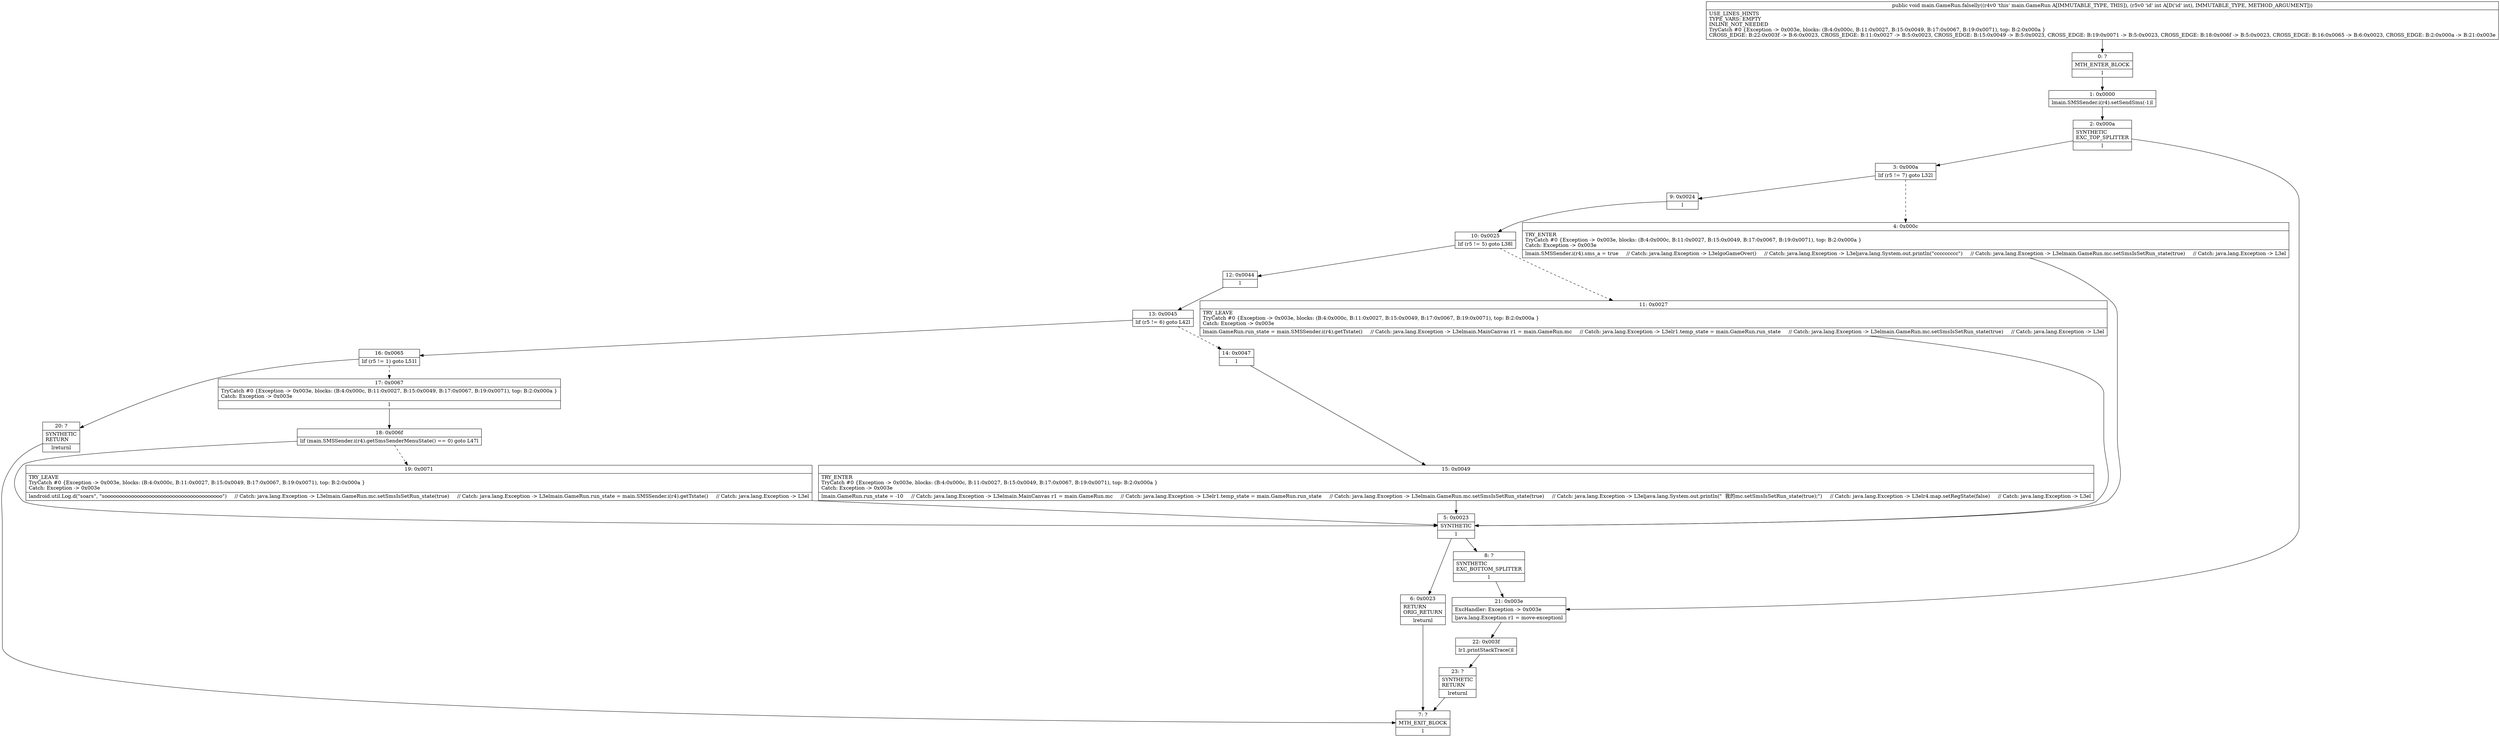 digraph "CFG formain.GameRun.falselly(I)V" {
Node_0 [shape=record,label="{0\:\ ?|MTH_ENTER_BLOCK\l|l}"];
Node_1 [shape=record,label="{1\:\ 0x0000|lmain.SMSSender.i(r4).setSendSms(\-1)l}"];
Node_2 [shape=record,label="{2\:\ 0x000a|SYNTHETIC\lEXC_TOP_SPLITTER\l|l}"];
Node_3 [shape=record,label="{3\:\ 0x000a|lif (r5 != 7) goto L32l}"];
Node_4 [shape=record,label="{4\:\ 0x000c|TRY_ENTER\lTryCatch #0 \{Exception \-\> 0x003e, blocks: (B:4:0x000c, B:11:0x0027, B:15:0x0049, B:17:0x0067, B:19:0x0071), top: B:2:0x000a \}\lCatch: Exception \-\> 0x003e\l|lmain.SMSSender.i(r4).sms_a = true     \/\/ Catch: java.lang.Exception \-\> L3elgoGameOver()     \/\/ Catch: java.lang.Exception \-\> L3eljava.lang.System.out.println(\"ccccccccc\")     \/\/ Catch: java.lang.Exception \-\> L3elmain.GameRun.mc.setSmsIsSetRun_state(true)     \/\/ Catch: java.lang.Exception \-\> L3el}"];
Node_5 [shape=record,label="{5\:\ 0x0023|SYNTHETIC\l|l}"];
Node_6 [shape=record,label="{6\:\ 0x0023|RETURN\lORIG_RETURN\l|lreturnl}"];
Node_7 [shape=record,label="{7\:\ ?|MTH_EXIT_BLOCK\l|l}"];
Node_8 [shape=record,label="{8\:\ ?|SYNTHETIC\lEXC_BOTTOM_SPLITTER\l|l}"];
Node_9 [shape=record,label="{9\:\ 0x0024|l}"];
Node_10 [shape=record,label="{10\:\ 0x0025|lif (r5 != 5) goto L38l}"];
Node_11 [shape=record,label="{11\:\ 0x0027|TRY_LEAVE\lTryCatch #0 \{Exception \-\> 0x003e, blocks: (B:4:0x000c, B:11:0x0027, B:15:0x0049, B:17:0x0067, B:19:0x0071), top: B:2:0x000a \}\lCatch: Exception \-\> 0x003e\l|lmain.GameRun.run_state = main.SMSSender.i(r4).getTstate()     \/\/ Catch: java.lang.Exception \-\> L3elmain.MainCanvas r1 = main.GameRun.mc     \/\/ Catch: java.lang.Exception \-\> L3elr1.temp_state = main.GameRun.run_state     \/\/ Catch: java.lang.Exception \-\> L3elmain.GameRun.mc.setSmsIsSetRun_state(true)     \/\/ Catch: java.lang.Exception \-\> L3el}"];
Node_12 [shape=record,label="{12\:\ 0x0044|l}"];
Node_13 [shape=record,label="{13\:\ 0x0045|lif (r5 != 6) goto L42l}"];
Node_14 [shape=record,label="{14\:\ 0x0047|l}"];
Node_15 [shape=record,label="{15\:\ 0x0049|TRY_ENTER\lTryCatch #0 \{Exception \-\> 0x003e, blocks: (B:4:0x000c, B:11:0x0027, B:15:0x0049, B:17:0x0067, B:19:0x0071), top: B:2:0x000a \}\lCatch: Exception \-\> 0x003e\l|lmain.GameRun.run_state = \-10     \/\/ Catch: java.lang.Exception \-\> L3elmain.MainCanvas r1 = main.GameRun.mc     \/\/ Catch: java.lang.Exception \-\> L3elr1.temp_state = main.GameRun.run_state     \/\/ Catch: java.lang.Exception \-\> L3elmain.GameRun.mc.setSmsIsSetRun_state(true)     \/\/ Catch: java.lang.Exception \-\> L3eljava.lang.System.out.println(\"  我的mc.setSmsIsSetRun_state(true);\")     \/\/ Catch: java.lang.Exception \-\> L3elr4.map.setRegState(false)     \/\/ Catch: java.lang.Exception \-\> L3el}"];
Node_16 [shape=record,label="{16\:\ 0x0065|lif (r5 != 1) goto L51l}"];
Node_17 [shape=record,label="{17\:\ 0x0067|TryCatch #0 \{Exception \-\> 0x003e, blocks: (B:4:0x000c, B:11:0x0027, B:15:0x0049, B:17:0x0067, B:19:0x0071), top: B:2:0x000a \}\lCatch: Exception \-\> 0x003e\l|l}"];
Node_18 [shape=record,label="{18\:\ 0x006f|lif (main.SMSSender.i(r4).getSmsSenderMenuState() == 0) goto L47l}"];
Node_19 [shape=record,label="{19\:\ 0x0071|TRY_LEAVE\lTryCatch #0 \{Exception \-\> 0x003e, blocks: (B:4:0x000c, B:11:0x0027, B:15:0x0049, B:17:0x0067, B:19:0x0071), top: B:2:0x000a \}\lCatch: Exception \-\> 0x003e\l|landroid.util.Log.d(\"soars\", \"soooooooooooooooooooooooooooooooooooooooo\")     \/\/ Catch: java.lang.Exception \-\> L3elmain.GameRun.mc.setSmsIsSetRun_state(true)     \/\/ Catch: java.lang.Exception \-\> L3elmain.GameRun.run_state = main.SMSSender.i(r4).getTstate()     \/\/ Catch: java.lang.Exception \-\> L3el}"];
Node_20 [shape=record,label="{20\:\ ?|SYNTHETIC\lRETURN\l|lreturnl}"];
Node_21 [shape=record,label="{21\:\ 0x003e|ExcHandler: Exception \-\> 0x003e\l|ljava.lang.Exception r1 = move\-exceptionl}"];
Node_22 [shape=record,label="{22\:\ 0x003f|lr1.printStackTrace()l}"];
Node_23 [shape=record,label="{23\:\ ?|SYNTHETIC\lRETURN\l|lreturnl}"];
MethodNode[shape=record,label="{public void main.GameRun.falselly((r4v0 'this' main.GameRun A[IMMUTABLE_TYPE, THIS]), (r5v0 'id' int A[D('id' int), IMMUTABLE_TYPE, METHOD_ARGUMENT]))  | USE_LINES_HINTS\lTYPE_VARS: EMPTY\lINLINE_NOT_NEEDED\lTryCatch #0 \{Exception \-\> 0x003e, blocks: (B:4:0x000c, B:11:0x0027, B:15:0x0049, B:17:0x0067, B:19:0x0071), top: B:2:0x000a \}\lCROSS_EDGE: B:22:0x003f \-\> B:6:0x0023, CROSS_EDGE: B:11:0x0027 \-\> B:5:0x0023, CROSS_EDGE: B:15:0x0049 \-\> B:5:0x0023, CROSS_EDGE: B:19:0x0071 \-\> B:5:0x0023, CROSS_EDGE: B:18:0x006f \-\> B:5:0x0023, CROSS_EDGE: B:16:0x0065 \-\> B:6:0x0023, CROSS_EDGE: B:2:0x000a \-\> B:21:0x003e\l}"];
MethodNode -> Node_0;
Node_0 -> Node_1;
Node_1 -> Node_2;
Node_2 -> Node_3;
Node_2 -> Node_21;
Node_3 -> Node_4[style=dashed];
Node_3 -> Node_9;
Node_4 -> Node_5;
Node_5 -> Node_6;
Node_5 -> Node_8;
Node_6 -> Node_7;
Node_8 -> Node_21;
Node_9 -> Node_10;
Node_10 -> Node_11[style=dashed];
Node_10 -> Node_12;
Node_11 -> Node_5;
Node_12 -> Node_13;
Node_13 -> Node_14[style=dashed];
Node_13 -> Node_16;
Node_14 -> Node_15;
Node_15 -> Node_5;
Node_16 -> Node_17[style=dashed];
Node_16 -> Node_20;
Node_17 -> Node_18;
Node_18 -> Node_19[style=dashed];
Node_18 -> Node_5;
Node_19 -> Node_5;
Node_20 -> Node_7;
Node_21 -> Node_22;
Node_22 -> Node_23;
Node_23 -> Node_7;
}

